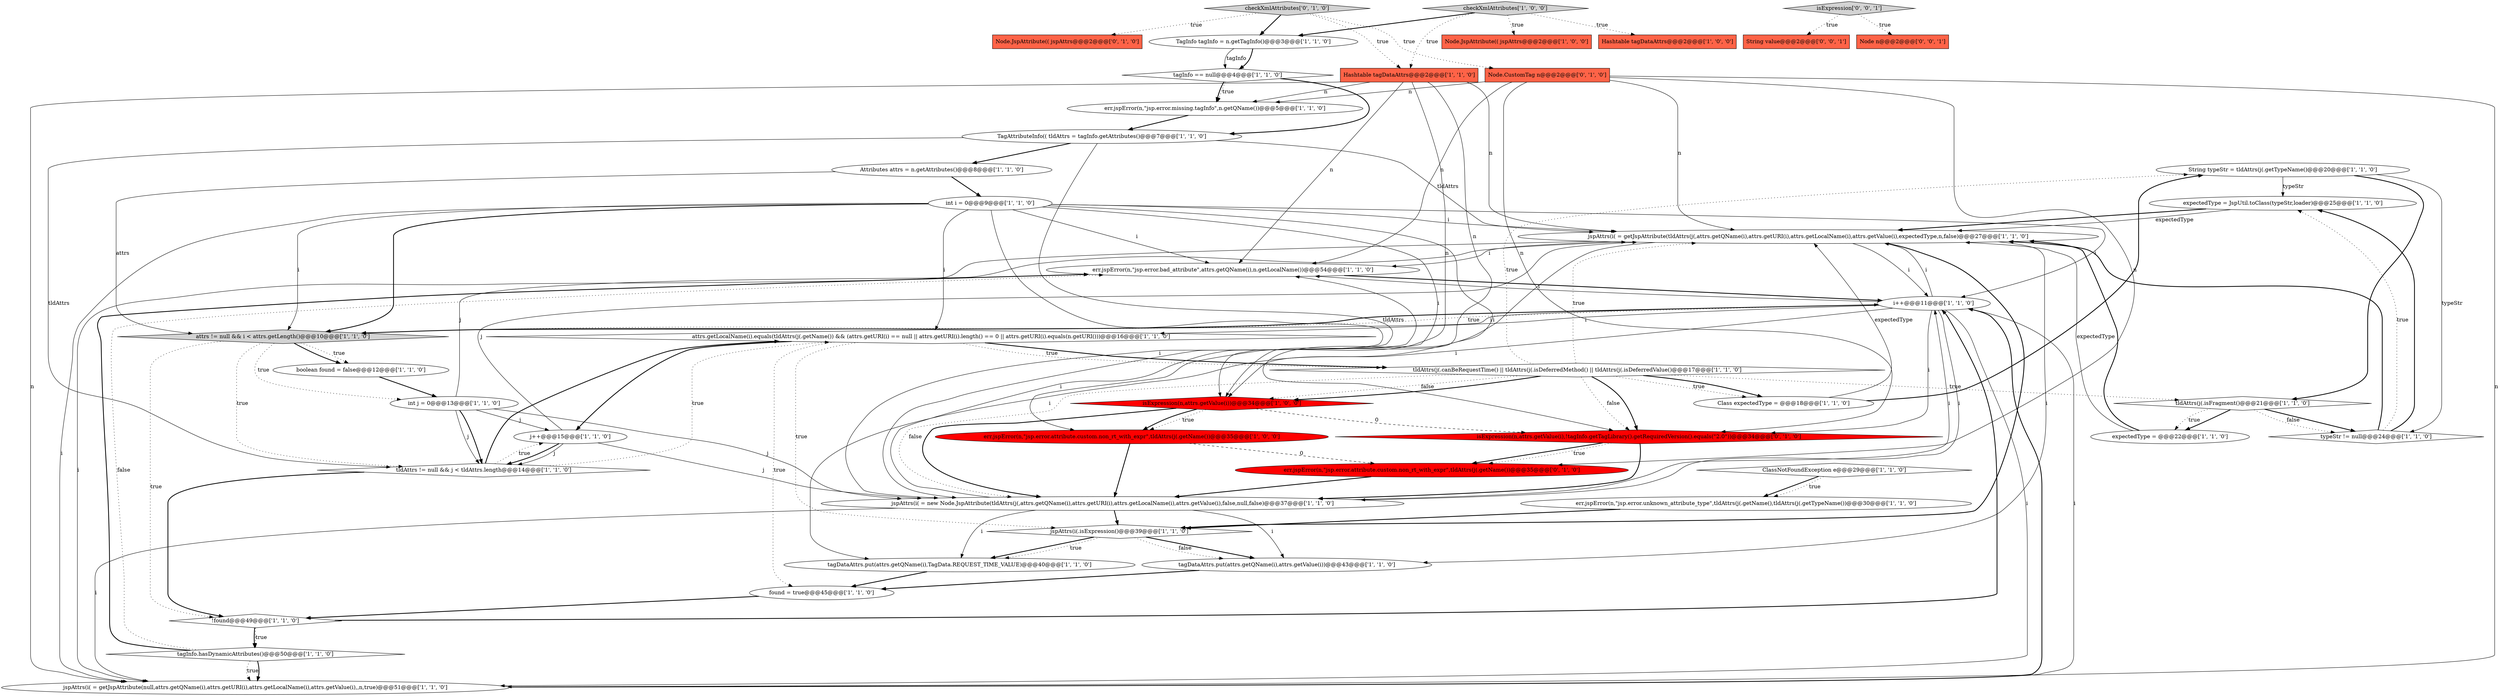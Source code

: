digraph {
0 [style = filled, label = "String typeStr = tldAttrs(j(.getTypeName()@@@20@@@['1', '1', '0']", fillcolor = white, shape = ellipse image = "AAA0AAABBB1BBB"];
15 [style = filled, label = "int j = 0@@@13@@@['1', '1', '0']", fillcolor = white, shape = ellipse image = "AAA0AAABBB1BBB"];
12 [style = filled, label = "j++@@@15@@@['1', '1', '0']", fillcolor = white, shape = ellipse image = "AAA0AAABBB1BBB"];
21 [style = filled, label = "TagAttributeInfo(( tldAttrs = tagInfo.getAttributes()@@@7@@@['1', '1', '0']", fillcolor = white, shape = ellipse image = "AAA0AAABBB1BBB"];
29 [style = filled, label = "tldAttrs != null && j < tldAttrs.length@@@14@@@['1', '1', '0']", fillcolor = white, shape = diamond image = "AAA0AAABBB1BBB"];
13 [style = filled, label = "boolean found = false@@@12@@@['1', '1', '0']", fillcolor = white, shape = ellipse image = "AAA0AAABBB1BBB"];
2 [style = filled, label = "err.jspError(n,\"jsp.error.missing.tagInfo\",n.getQName())@@@5@@@['1', '1', '0']", fillcolor = white, shape = ellipse image = "AAA0AAABBB1BBB"];
44 [style = filled, label = "String value@@@2@@@['0', '0', '1']", fillcolor = tomato, shape = box image = "AAA0AAABBB3BBB"];
23 [style = filled, label = "checkXmlAttributes['1', '0', '0']", fillcolor = lightgray, shape = diamond image = "AAA0AAABBB1BBB"];
1 [style = filled, label = "Node.JspAttribute(( jspAttrs@@@2@@@['1', '0', '0']", fillcolor = tomato, shape = box image = "AAA0AAABBB1BBB"];
39 [style = filled, label = "Node.JspAttribute(( jspAttrs@@@2@@@['0', '1', '0']", fillcolor = tomato, shape = box image = "AAA0AAABBB2BBB"];
35 [style = filled, label = "Hashtable tagDataAttrs@@@2@@@['1', '1', '0']", fillcolor = tomato, shape = box image = "AAA0AAABBB1BBB"];
4 [style = filled, label = "Class expectedType = @@@18@@@['1', '1', '0']", fillcolor = white, shape = ellipse image = "AAA0AAABBB1BBB"];
31 [style = filled, label = "isExpression(n,attrs.getValue(i))@@@34@@@['1', '0', '0']", fillcolor = red, shape = diamond image = "AAA1AAABBB1BBB"];
30 [style = filled, label = "attrs.getLocalName(i).equals(tldAttrs(j(.getName()) && (attrs.getURI(i) == null || attrs.getURI(i).length() == 0 || attrs.getURI(i).equals(n.getURI()))@@@16@@@['1', '1', '0']", fillcolor = white, shape = diamond image = "AAA0AAABBB1BBB"];
8 [style = filled, label = "expectedType = JspUtil.toClass(typeStr,loader)@@@25@@@['1', '1', '0']", fillcolor = white, shape = ellipse image = "AAA0AAABBB1BBB"];
17 [style = filled, label = "err.jspError(n,\"jsp.error.bad_attribute\",attrs.getQName(i),n.getLocalName())@@@54@@@['1', '1', '0']", fillcolor = white, shape = ellipse image = "AAA0AAABBB1BBB"];
28 [style = filled, label = "Hashtable tagDataAttrs@@@2@@@['1', '0', '0']", fillcolor = tomato, shape = box image = "AAA0AAABBB1BBB"];
5 [style = filled, label = "ClassNotFoundException e@@@29@@@['1', '1', '0']", fillcolor = white, shape = diamond image = "AAA0AAABBB1BBB"];
19 [style = filled, label = "tagDataAttrs.put(attrs.getQName(i),attrs.getValue(i))@@@43@@@['1', '1', '0']", fillcolor = white, shape = ellipse image = "AAA0AAABBB1BBB"];
34 [style = filled, label = "jspAttrs(i( = new Node.JspAttribute(tldAttrs(j(,attrs.getQName(i),attrs.getURI(i),attrs.getLocalName(i),attrs.getValue(i),false,null,false)@@@37@@@['1', '1', '0']", fillcolor = white, shape = ellipse image = "AAA0AAABBB1BBB"];
33 [style = filled, label = "tldAttrs(j(.canBeRequestTime() || tldAttrs(j(.isDeferredMethod() || tldAttrs(j(.isDeferredValue()@@@17@@@['1', '1', '0']", fillcolor = white, shape = diamond image = "AAA0AAABBB1BBB"];
20 [style = filled, label = "expectedType = @@@22@@@['1', '1', '0']", fillcolor = white, shape = ellipse image = "AAA0AAABBB1BBB"];
11 [style = filled, label = "err.jspError(n,\"jsp.error.attribute.custom.non_rt_with_expr\",tldAttrs(j(.getName())@@@35@@@['1', '0', '0']", fillcolor = red, shape = ellipse image = "AAA1AAABBB1BBB"];
36 [style = filled, label = "tldAttrs(j(.isFragment()@@@21@@@['1', '1', '0']", fillcolor = white, shape = diamond image = "AAA0AAABBB1BBB"];
18 [style = filled, label = "jspAttrs(i( = getJspAttribute(null,attrs.getQName(i),attrs.getURI(i),attrs.getLocalName(i),attrs.getValue(i),,n,true)@@@51@@@['1', '1', '0']", fillcolor = white, shape = ellipse image = "AAA0AAABBB1BBB"];
42 [style = filled, label = "isExpression(n,attrs.getValue(i),!tagInfo.getTagLibrary().getRequiredVersion().equals(\"2.0\"))@@@34@@@['0', '1', '0']", fillcolor = red, shape = diamond image = "AAA1AAABBB2BBB"];
9 [style = filled, label = "jspAttrs(i( = getJspAttribute(tldAttrs(j(,attrs.getQName(i),attrs.getURI(i),attrs.getLocalName(i),attrs.getValue(i),expectedType,n,false)@@@27@@@['1', '1', '0']", fillcolor = white, shape = ellipse image = "AAA0AAABBB1BBB"];
41 [style = filled, label = "checkXmlAttributes['0', '1', '0']", fillcolor = lightgray, shape = diamond image = "AAA0AAABBB2BBB"];
22 [style = filled, label = "int i = 0@@@9@@@['1', '1', '0']", fillcolor = white, shape = ellipse image = "AAA0AAABBB1BBB"];
37 [style = filled, label = "err.jspError(n,\"jsp.error.unknown_attribute_type\",tldAttrs(j(.getName(),tldAttrs(j(.getTypeName())@@@30@@@['1', '1', '0']", fillcolor = white, shape = ellipse image = "AAA0AAABBB1BBB"];
43 [style = filled, label = "Node n@@@2@@@['0', '0', '1']", fillcolor = tomato, shape = box image = "AAA0AAABBB3BBB"];
32 [style = filled, label = "attrs != null && i < attrs.getLength()@@@10@@@['1', '1', '0']", fillcolor = lightgray, shape = diamond image = "AAA0AAABBB1BBB"];
40 [style = filled, label = "err.jspError(n,\"jsp.error.attribute.custom.non_rt_with_expr\",tldAttrs(j(.getName())@@@35@@@['0', '1', '0']", fillcolor = red, shape = ellipse image = "AAA1AAABBB2BBB"];
45 [style = filled, label = "isExpression['0', '0', '1']", fillcolor = lightgray, shape = diamond image = "AAA0AAABBB3BBB"];
14 [style = filled, label = "Attributes attrs = n.getAttributes()@@@8@@@['1', '1', '0']", fillcolor = white, shape = ellipse image = "AAA0AAABBB1BBB"];
16 [style = filled, label = "!found@@@49@@@['1', '1', '0']", fillcolor = white, shape = diamond image = "AAA0AAABBB1BBB"];
24 [style = filled, label = "typeStr != null@@@24@@@['1', '1', '0']", fillcolor = white, shape = diamond image = "AAA0AAABBB1BBB"];
38 [style = filled, label = "Node.CustomTag n@@@2@@@['0', '1', '0']", fillcolor = tomato, shape = box image = "AAA0AAABBB2BBB"];
6 [style = filled, label = "found = true@@@45@@@['1', '1', '0']", fillcolor = white, shape = ellipse image = "AAA0AAABBB1BBB"];
7 [style = filled, label = "tagInfo == null@@@4@@@['1', '1', '0']", fillcolor = white, shape = diamond image = "AAA0AAABBB1BBB"];
25 [style = filled, label = "jspAttrs(i(.isExpression()@@@39@@@['1', '1', '0']", fillcolor = white, shape = diamond image = "AAA0AAABBB1BBB"];
3 [style = filled, label = "i++@@@11@@@['1', '1', '0']", fillcolor = white, shape = ellipse image = "AAA0AAABBB1BBB"];
27 [style = filled, label = "tagDataAttrs.put(attrs.getQName(i),TagData.REQUEST_TIME_VALUE)@@@40@@@['1', '1', '0']", fillcolor = white, shape = ellipse image = "AAA0AAABBB1BBB"];
26 [style = filled, label = "tagInfo.hasDynamicAttributes()@@@50@@@['1', '1', '0']", fillcolor = white, shape = diamond image = "AAA0AAABBB1BBB"];
10 [style = filled, label = "TagInfo tagInfo = n.getTagInfo()@@@3@@@['1', '1', '0']", fillcolor = white, shape = ellipse image = "AAA0AAABBB1BBB"];
18->3 [style = bold, label=""];
29->30 [style = bold, label=""];
20->9 [style = bold, label=""];
11->40 [style = dashed, label="0"];
0->8 [style = solid, label="typeStr"];
14->32 [style = solid, label="attrs"];
33->42 [style = dotted, label="false"];
41->38 [style = dotted, label="true"];
36->20 [style = bold, label=""];
22->30 [style = solid, label="i"];
22->9 [style = solid, label="i"];
36->20 [style = dotted, label="true"];
3->9 [style = solid, label="i"];
36->24 [style = bold, label=""];
15->34 [style = solid, label="j"];
33->42 [style = bold, label=""];
32->3 [style = dotted, label="true"];
25->19 [style = bold, label=""];
22->3 [style = solid, label="i"];
3->30 [style = solid, label="i"];
35->9 [style = solid, label="n"];
32->13 [style = dotted, label="true"];
24->8 [style = dotted, label="true"];
34->17 [style = solid, label="i"];
45->43 [style = dotted, label="true"];
5->37 [style = bold, label=""];
3->31 [style = solid, label="i"];
32->15 [style = dotted, label="true"];
30->33 [style = dotted, label="true"];
16->3 [style = bold, label=""];
34->3 [style = solid, label="i"];
34->18 [style = solid, label="i"];
15->12 [style = solid, label="j"];
38->42 [style = solid, label="n"];
33->4 [style = dotted, label="true"];
26->17 [style = bold, label=""];
30->6 [style = dotted, label="true"];
14->22 [style = bold, label=""];
16->26 [style = bold, label=""];
38->40 [style = solid, label="n"];
22->32 [style = bold, label=""];
35->18 [style = solid, label="n"];
40->34 [style = bold, label=""];
45->44 [style = dotted, label="true"];
22->18 [style = solid, label="i"];
31->11 [style = dotted, label="true"];
25->19 [style = dotted, label="false"];
19->6 [style = bold, label=""];
10->7 [style = bold, label=""];
18->3 [style = solid, label="i"];
31->11 [style = bold, label=""];
42->40 [style = bold, label=""];
38->9 [style = solid, label="n"];
4->0 [style = bold, label=""];
0->36 [style = bold, label=""];
25->27 [style = bold, label=""];
23->1 [style = dotted, label="true"];
12->29 [style = bold, label=""];
33->34 [style = dotted, label="false"];
36->24 [style = dotted, label="false"];
35->17 [style = solid, label="n"];
2->21 [style = bold, label=""];
7->2 [style = bold, label=""];
21->34 [style = solid, label="tldAttrs"];
23->10 [style = bold, label=""];
26->18 [style = dotted, label="true"];
21->9 [style = solid, label="tldAttrs"];
13->15 [style = bold, label=""];
24->8 [style = bold, label=""];
35->11 [style = solid, label="n"];
29->16 [style = bold, label=""];
15->29 [style = bold, label=""];
9->18 [style = solid, label="i"];
15->9 [style = solid, label="j"];
22->31 [style = solid, label="i"];
7->2 [style = dotted, label="true"];
33->0 [style = dotted, label="true"];
22->42 [style = solid, label="i"];
30->33 [style = bold, label=""];
41->35 [style = dotted, label="true"];
22->32 [style = solid, label="i"];
23->28 [style = dotted, label="true"];
37->25 [style = bold, label=""];
33->4 [style = bold, label=""];
33->9 [style = dotted, label="true"];
31->42 [style = dashed, label="0"];
41->10 [style = bold, label=""];
26->17 [style = dotted, label="false"];
4->9 [style = solid, label="expectedType"];
3->32 [style = solid, label="i"];
42->40 [style = dotted, label="true"];
21->29 [style = solid, label="tldAttrs"];
35->31 [style = solid, label="n"];
3->18 [style = solid, label="i"];
31->34 [style = bold, label=""];
20->9 [style = solid, label="expectedType"];
30->12 [style = bold, label=""];
30->25 [style = dotted, label="true"];
9->19 [style = solid, label="i"];
8->9 [style = solid, label="expectedType"];
35->2 [style = solid, label="n"];
23->35 [style = dotted, label="true"];
17->3 [style = bold, label=""];
33->31 [style = dotted, label="false"];
32->29 [style = dotted, label="true"];
3->34 [style = solid, label="i"];
24->9 [style = bold, label=""];
21->14 [style = bold, label=""];
22->17 [style = solid, label="i"];
42->34 [style = bold, label=""];
34->25 [style = bold, label=""];
34->19 [style = solid, label="i"];
10->7 [style = solid, label="tagInfo"];
34->27 [style = solid, label="i"];
9->17 [style = solid, label="i"];
22->34 [style = solid, label="i"];
12->9 [style = solid, label="j"];
29->12 [style = dotted, label="true"];
41->39 [style = dotted, label="true"];
38->18 [style = solid, label="n"];
27->6 [style = bold, label=""];
12->34 [style = solid, label="j"];
3->42 [style = solid, label="i"];
15->29 [style = solid, label="j"];
33->36 [style = dotted, label="true"];
12->29 [style = solid, label="j"];
16->26 [style = dotted, label="true"];
3->17 [style = solid, label="i"];
0->24 [style = solid, label="typeStr"];
38->17 [style = solid, label="n"];
11->34 [style = bold, label=""];
6->16 [style = bold, label=""];
9->25 [style = bold, label=""];
8->9 [style = bold, label=""];
29->30 [style = dotted, label="true"];
7->21 [style = bold, label=""];
33->31 [style = bold, label=""];
9->27 [style = solid, label="i"];
38->2 [style = solid, label="n"];
32->13 [style = bold, label=""];
3->32 [style = bold, label=""];
25->27 [style = dotted, label="true"];
32->16 [style = dotted, label="true"];
5->37 [style = dotted, label="true"];
9->3 [style = solid, label="i"];
26->18 [style = bold, label=""];
}
